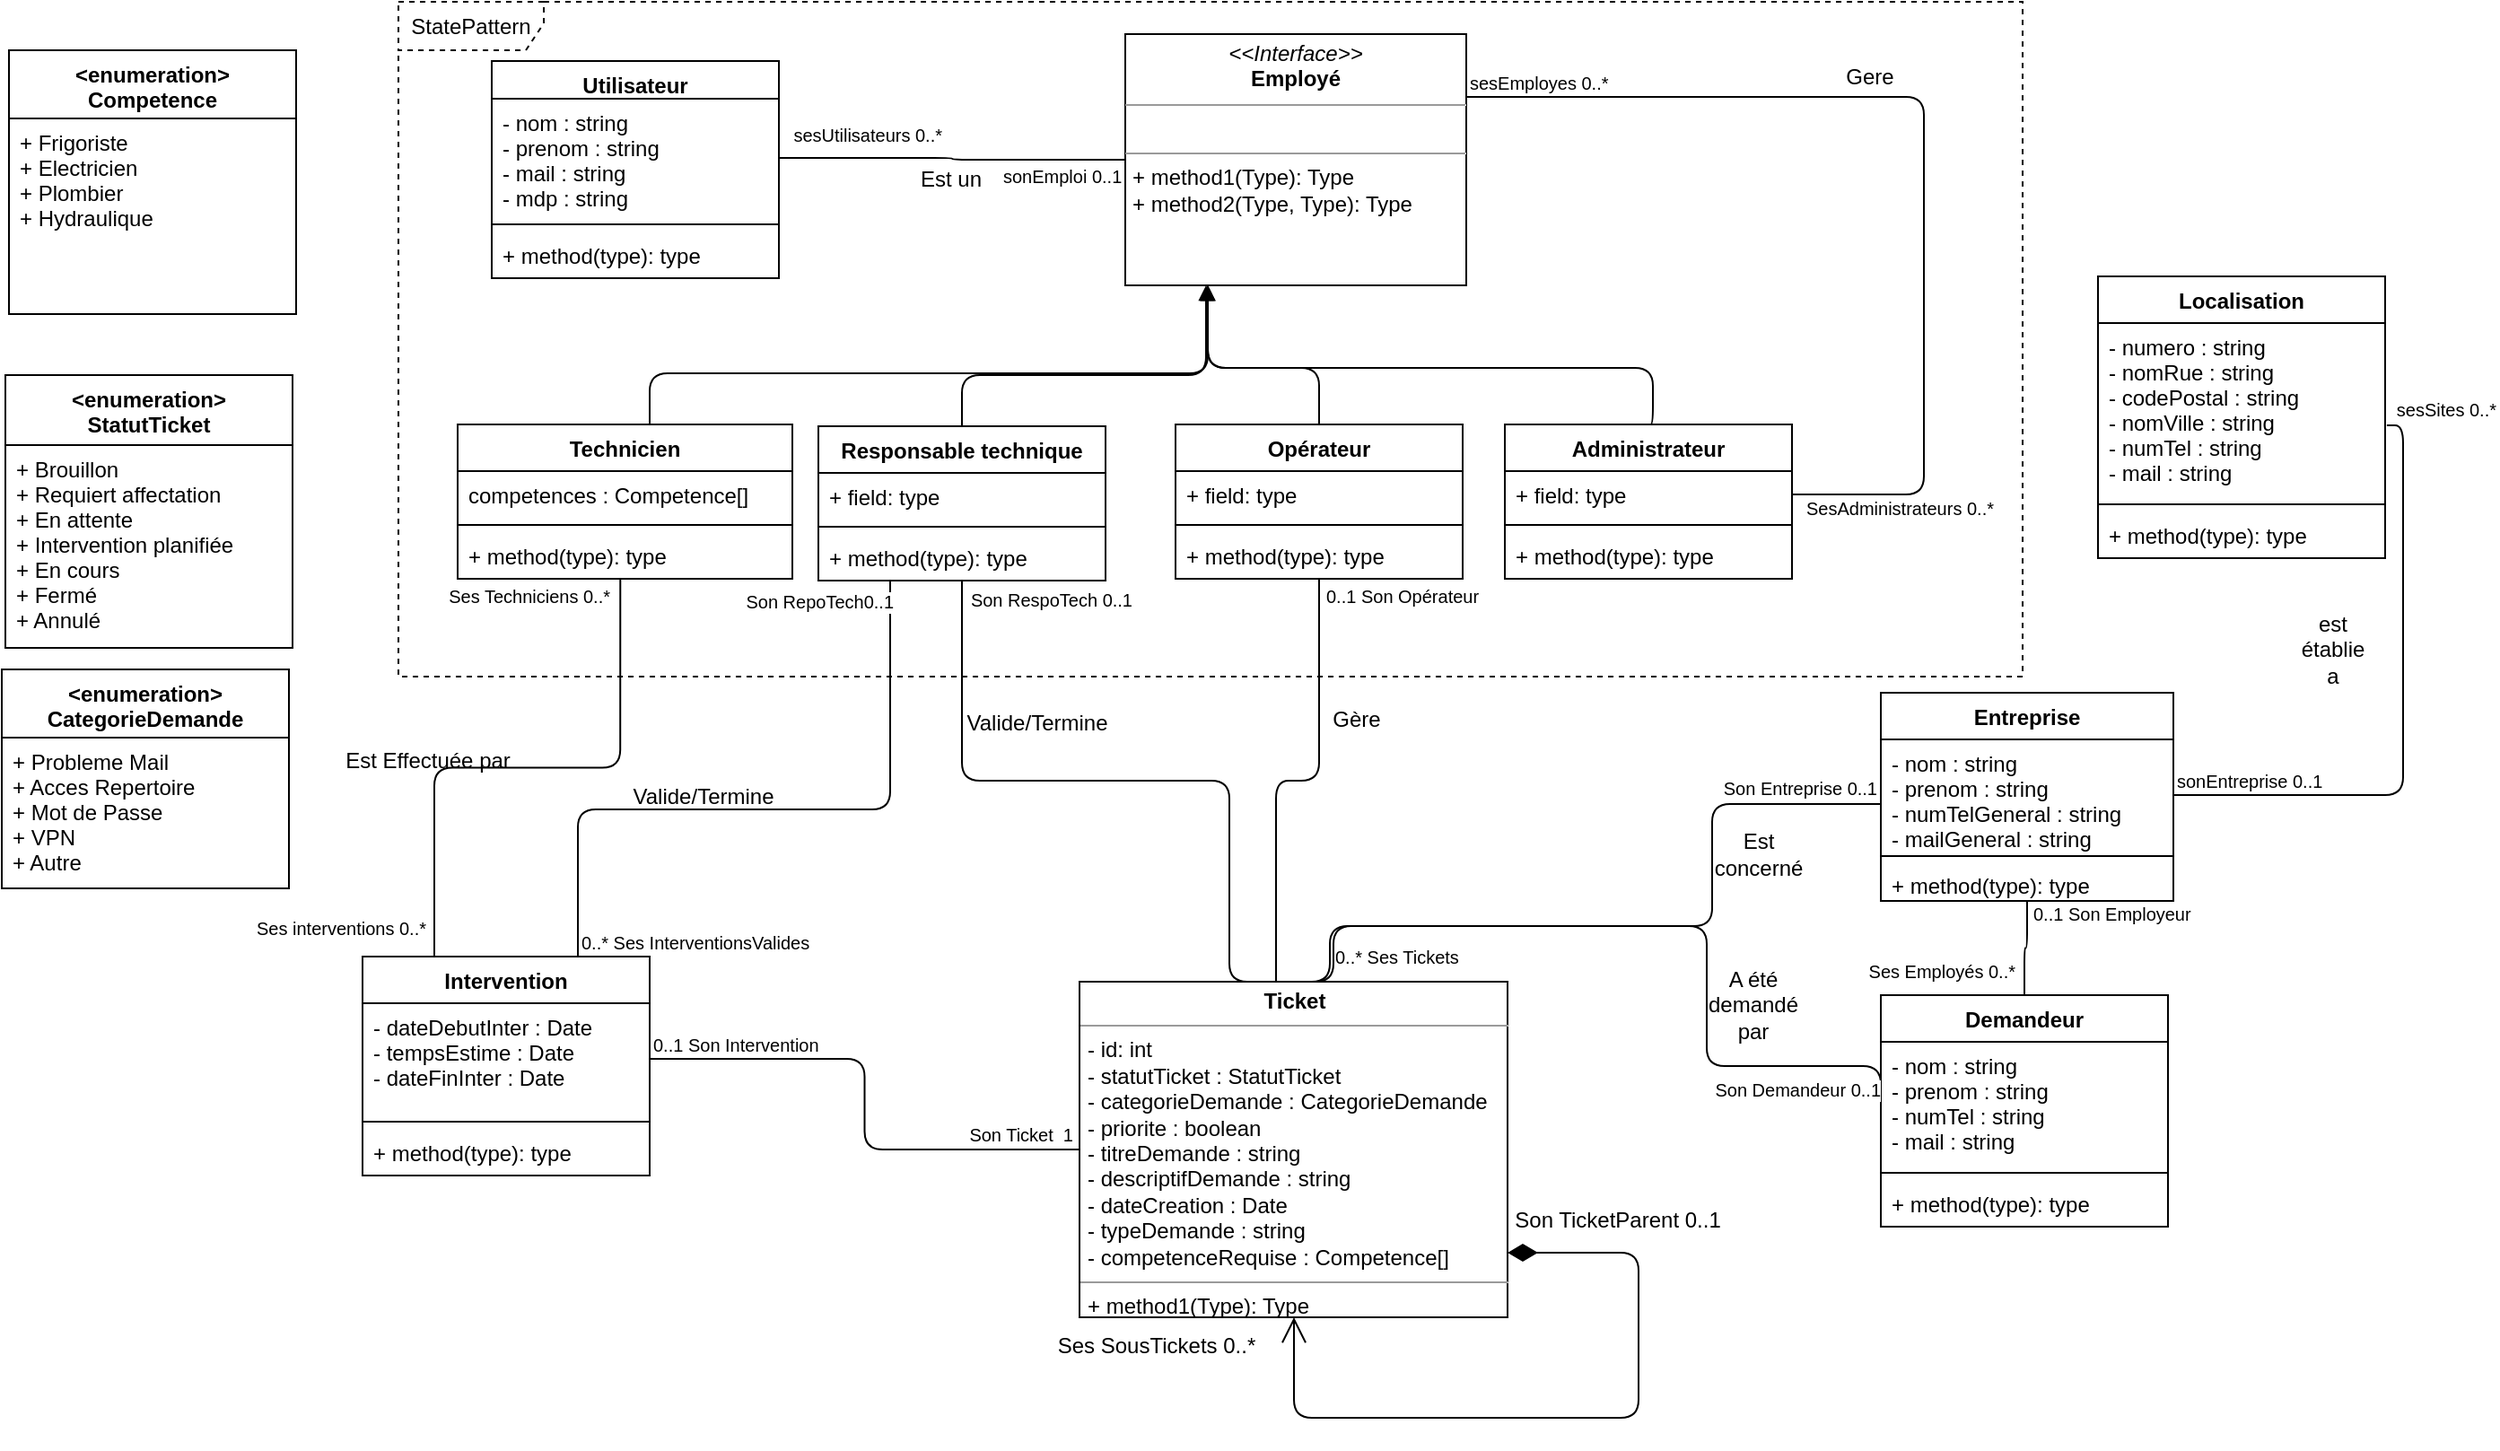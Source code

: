 <mxfile version="12.5.1" type="google"><diagram name="Page-1" id="7xnmkeBVkCm-LF5teHQH"><mxGraphModel dx="1178" dy="999" grid="0" gridSize="10" guides="0" tooltips="1" connect="1" arrows="1" fold="1" page="0" pageScale="1" pageWidth="827" pageHeight="1169" math="0" shadow="0"><root><mxCell id="0"/><mxCell id="1" parent="0"/><mxCell id="hCdrjYPzitYA9FzxlL6L-32" value="StatePattern" style="shape=umlFrame;whiteSpace=wrap;html=1;dashed=1;width=81;height=27;" parent="1" vertex="1"><mxGeometry x="-327" y="-155" width="905" height="376" as="geometry"/></mxCell><mxCell id="pDkbr83vzGslFzirBiU6-9" value="Demandeur" style="swimlane;fontStyle=1;align=center;verticalAlign=top;childLayout=stackLayout;horizontal=1;startSize=26;horizontalStack=0;resizeParent=1;resizeParentMax=0;resizeLast=0;collapsible=1;marginBottom=0;" parent="1" vertex="1"><mxGeometry x="499" y="398.5" width="160" height="129" as="geometry"/></mxCell><mxCell id="pDkbr83vzGslFzirBiU6-10" value="- nom : string&#10;- prenom : string&#10;- numTel : string&#10;- mail : string" style="text;strokeColor=none;fillColor=none;align=left;verticalAlign=top;spacingLeft=4;spacingRight=4;overflow=hidden;rotatable=0;points=[[0,0.5],[1,0.5]];portConstraint=eastwest;" parent="pDkbr83vzGslFzirBiU6-9" vertex="1"><mxGeometry y="26" width="160" height="69" as="geometry"/></mxCell><mxCell id="pDkbr83vzGslFzirBiU6-11" value="" style="line;strokeWidth=1;fillColor=none;align=left;verticalAlign=middle;spacingTop=-1;spacingLeft=3;spacingRight=3;rotatable=0;labelPosition=right;points=[];portConstraint=eastwest;" parent="pDkbr83vzGslFzirBiU6-9" vertex="1"><mxGeometry y="95" width="160" height="8" as="geometry"/></mxCell><mxCell id="pDkbr83vzGslFzirBiU6-12" value="+ method(type): type" style="text;strokeColor=none;fillColor=none;align=left;verticalAlign=top;spacingLeft=4;spacingRight=4;overflow=hidden;rotatable=0;points=[[0,0.5],[1,0.5]];portConstraint=eastwest;" parent="pDkbr83vzGslFzirBiU6-9" vertex="1"><mxGeometry y="103" width="160" height="26" as="geometry"/></mxCell><mxCell id="pDkbr83vzGslFzirBiU6-13" value="Administrateur" style="swimlane;fontStyle=1;align=center;verticalAlign=top;childLayout=stackLayout;horizontal=1;startSize=26;horizontalStack=0;resizeParent=1;resizeParentMax=0;resizeLast=0;collapsible=1;marginBottom=0;" parent="1" vertex="1"><mxGeometry x="289.5" y="80.5" width="160" height="86" as="geometry"/></mxCell><mxCell id="pDkbr83vzGslFzirBiU6-14" value="+ field: type" style="text;strokeColor=none;fillColor=none;align=left;verticalAlign=top;spacingLeft=4;spacingRight=4;overflow=hidden;rotatable=0;points=[[0,0.5],[1,0.5]];portConstraint=eastwest;" parent="pDkbr83vzGslFzirBiU6-13" vertex="1"><mxGeometry y="26" width="160" height="26" as="geometry"/></mxCell><mxCell id="pDkbr83vzGslFzirBiU6-15" value="" style="line;strokeWidth=1;fillColor=none;align=left;verticalAlign=middle;spacingTop=-1;spacingLeft=3;spacingRight=3;rotatable=0;labelPosition=right;points=[];portConstraint=eastwest;" parent="pDkbr83vzGslFzirBiU6-13" vertex="1"><mxGeometry y="52" width="160" height="8" as="geometry"/></mxCell><mxCell id="pDkbr83vzGslFzirBiU6-16" value="+ method(type): type" style="text;strokeColor=none;fillColor=none;align=left;verticalAlign=top;spacingLeft=4;spacingRight=4;overflow=hidden;rotatable=0;points=[[0,0.5],[1,0.5]];portConstraint=eastwest;" parent="pDkbr83vzGslFzirBiU6-13" vertex="1"><mxGeometry y="60" width="160" height="26" as="geometry"/></mxCell><mxCell id="pDkbr83vzGslFzirBiU6-17" value="Responsable technique" style="swimlane;fontStyle=1;align=center;verticalAlign=top;childLayout=stackLayout;horizontal=1;startSize=26;horizontalStack=0;resizeParent=1;resizeParentMax=0;resizeLast=0;collapsible=1;marginBottom=0;" parent="1" vertex="1"><mxGeometry x="-93" y="81.5" width="160" height="86" as="geometry"/></mxCell><mxCell id="pDkbr83vzGslFzirBiU6-18" value="+ field: type" style="text;strokeColor=none;fillColor=none;align=left;verticalAlign=top;spacingLeft=4;spacingRight=4;overflow=hidden;rotatable=0;points=[[0,0.5],[1,0.5]];portConstraint=eastwest;" parent="pDkbr83vzGslFzirBiU6-17" vertex="1"><mxGeometry y="26" width="160" height="26" as="geometry"/></mxCell><mxCell id="pDkbr83vzGslFzirBiU6-19" value="" style="line;strokeWidth=1;fillColor=none;align=left;verticalAlign=middle;spacingTop=-1;spacingLeft=3;spacingRight=3;rotatable=0;labelPosition=right;points=[];portConstraint=eastwest;" parent="pDkbr83vzGslFzirBiU6-17" vertex="1"><mxGeometry y="52" width="160" height="8" as="geometry"/></mxCell><mxCell id="pDkbr83vzGslFzirBiU6-20" value="+ method(type): type" style="text;strokeColor=none;fillColor=none;align=left;verticalAlign=top;spacingLeft=4;spacingRight=4;overflow=hidden;rotatable=0;points=[[0,0.5],[1,0.5]];portConstraint=eastwest;" parent="pDkbr83vzGslFzirBiU6-17" vertex="1"><mxGeometry y="60" width="160" height="26" as="geometry"/></mxCell><mxCell id="pDkbr83vzGslFzirBiU6-21" value="Technicien" style="swimlane;fontStyle=1;align=center;verticalAlign=top;childLayout=stackLayout;horizontal=1;startSize=26;horizontalStack=0;resizeParent=1;resizeParentMax=0;resizeLast=0;collapsible=1;marginBottom=0;" parent="1" vertex="1"><mxGeometry x="-294" y="80.5" width="186.5" height="86" as="geometry"><mxRectangle x="-55" y="88" width="89" height="26" as="alternateBounds"/></mxGeometry></mxCell><mxCell id="pDkbr83vzGslFzirBiU6-22" value="competences : Competence[]" style="text;strokeColor=none;fillColor=none;align=left;verticalAlign=top;spacingLeft=4;spacingRight=4;overflow=hidden;rotatable=0;points=[[0,0.5],[1,0.5]];portConstraint=eastwest;" parent="pDkbr83vzGslFzirBiU6-21" vertex="1"><mxGeometry y="26" width="186.5" height="26" as="geometry"/></mxCell><mxCell id="pDkbr83vzGslFzirBiU6-23" value="" style="line;strokeWidth=1;fillColor=none;align=left;verticalAlign=middle;spacingTop=-1;spacingLeft=3;spacingRight=3;rotatable=0;labelPosition=right;points=[];portConstraint=eastwest;" parent="pDkbr83vzGslFzirBiU6-21" vertex="1"><mxGeometry y="52" width="186.5" height="8" as="geometry"/></mxCell><mxCell id="pDkbr83vzGslFzirBiU6-24" value="+ method(type): type" style="text;strokeColor=none;fillColor=none;align=left;verticalAlign=top;spacingLeft=4;spacingRight=4;overflow=hidden;rotatable=0;points=[[0,0.5],[1,0.5]];portConstraint=eastwest;" parent="pDkbr83vzGslFzirBiU6-21" vertex="1"><mxGeometry y="60" width="186.5" height="26" as="geometry"/></mxCell><mxCell id="pDkbr83vzGslFzirBiU6-25" value="Opérateur" style="swimlane;fontStyle=1;align=center;verticalAlign=top;childLayout=stackLayout;horizontal=1;startSize=26;horizontalStack=0;resizeParent=1;resizeParentMax=0;resizeLast=0;collapsible=1;marginBottom=0;" parent="1" vertex="1"><mxGeometry x="106" y="80.5" width="160" height="86" as="geometry"/></mxCell><mxCell id="pDkbr83vzGslFzirBiU6-26" value="+ field: type" style="text;strokeColor=none;fillColor=none;align=left;verticalAlign=top;spacingLeft=4;spacingRight=4;overflow=hidden;rotatable=0;points=[[0,0.5],[1,0.5]];portConstraint=eastwest;" parent="pDkbr83vzGslFzirBiU6-25" vertex="1"><mxGeometry y="26" width="160" height="26" as="geometry"/></mxCell><mxCell id="pDkbr83vzGslFzirBiU6-27" value="" style="line;strokeWidth=1;fillColor=none;align=left;verticalAlign=middle;spacingTop=-1;spacingLeft=3;spacingRight=3;rotatable=0;labelPosition=right;points=[];portConstraint=eastwest;" parent="pDkbr83vzGslFzirBiU6-25" vertex="1"><mxGeometry y="52" width="160" height="8" as="geometry"/></mxCell><mxCell id="pDkbr83vzGslFzirBiU6-28" value="+ method(type): type" style="text;strokeColor=none;fillColor=none;align=left;verticalAlign=top;spacingLeft=4;spacingRight=4;overflow=hidden;rotatable=0;points=[[0,0.5],[1,0.5]];portConstraint=eastwest;" parent="pDkbr83vzGslFzirBiU6-25" vertex="1"><mxGeometry y="60" width="160" height="26" as="geometry"/></mxCell><mxCell id="pDkbr83vzGslFzirBiU6-29" value="Entreprise" style="swimlane;fontStyle=1;align=center;verticalAlign=top;childLayout=stackLayout;horizontal=1;startSize=26;horizontalStack=0;resizeParent=1;resizeParentMax=0;resizeLast=0;collapsible=1;marginBottom=0;" parent="1" vertex="1"><mxGeometry x="499" y="230" width="163" height="116" as="geometry"/></mxCell><mxCell id="pDkbr83vzGslFzirBiU6-30" value="- nom : string&#10;- prenom : string&#10;- numTelGeneral : string&#10;- mailGeneral : string" style="text;strokeColor=none;fillColor=none;align=left;verticalAlign=top;spacingLeft=4;spacingRight=4;overflow=hidden;rotatable=0;points=[[0,0.5],[1,0.5]];portConstraint=eastwest;" parent="pDkbr83vzGslFzirBiU6-29" vertex="1"><mxGeometry y="26" width="163" height="62" as="geometry"/></mxCell><mxCell id="pDkbr83vzGslFzirBiU6-31" value="" style="line;strokeWidth=1;fillColor=none;align=left;verticalAlign=middle;spacingTop=-1;spacingLeft=3;spacingRight=3;rotatable=0;labelPosition=right;points=[];portConstraint=eastwest;" parent="pDkbr83vzGslFzirBiU6-29" vertex="1"><mxGeometry y="88" width="163" height="6" as="geometry"/></mxCell><mxCell id="pDkbr83vzGslFzirBiU6-32" value="+ method(type): type" style="text;strokeColor=none;fillColor=none;align=left;verticalAlign=top;spacingLeft=4;spacingRight=4;overflow=hidden;rotatable=0;points=[[0,0.5],[1,0.5]];portConstraint=eastwest;" parent="pDkbr83vzGslFzirBiU6-29" vertex="1"><mxGeometry y="94" width="163" height="22" as="geometry"/></mxCell><mxCell id="pDkbr83vzGslFzirBiU6-33" value="&lt;p style=&quot;margin: 0px ; margin-top: 4px ; text-align: center&quot;&gt;&lt;i&gt;&amp;lt;&amp;lt;Interface&amp;gt;&amp;gt;&lt;/i&gt;&lt;br&gt;&lt;b&gt;Employé&lt;/b&gt;&lt;/p&gt;&lt;hr size=&quot;1&quot;&gt;&lt;p style=&quot;margin: 0px ; margin-left: 4px&quot;&gt;&lt;br&gt;&lt;/p&gt;&lt;hr size=&quot;1&quot;&gt;&lt;p style=&quot;margin: 0px ; margin-left: 4px&quot;&gt;+ method1(Type): Type&lt;br&gt;+ method2(Type, Type): Type&lt;/p&gt;" style="verticalAlign=top;align=left;overflow=fill;fontSize=12;fontFamily=Helvetica;html=1;" parent="1" vertex="1"><mxGeometry x="78" y="-137" width="190" height="140" as="geometry"/></mxCell><mxCell id="pDkbr83vzGslFzirBiU6-34" value="Utilisateur" style="swimlane;fontStyle=1;align=center;verticalAlign=top;childLayout=stackLayout;horizontal=1;startSize=21;horizontalStack=0;resizeParent=1;resizeParentMax=0;resizeLast=0;collapsible=1;marginBottom=0;" parent="1" vertex="1"><mxGeometry x="-275" y="-122" width="160" height="121" as="geometry"/></mxCell><mxCell id="pDkbr83vzGslFzirBiU6-35" value="- nom : string&#10;- prenom : string&#10;- mail : string&#10;- mdp : string" style="text;strokeColor=none;fillColor=none;align=left;verticalAlign=top;spacingLeft=4;spacingRight=4;overflow=hidden;rotatable=0;points=[[0,0.5],[1,0.5]];portConstraint=eastwest;" parent="pDkbr83vzGslFzirBiU6-34" vertex="1"><mxGeometry y="21" width="160" height="66" as="geometry"/></mxCell><mxCell id="pDkbr83vzGslFzirBiU6-36" value="" style="line;strokeWidth=1;fillColor=none;align=left;verticalAlign=middle;spacingTop=-1;spacingLeft=3;spacingRight=3;rotatable=0;labelPosition=right;points=[];portConstraint=eastwest;" parent="pDkbr83vzGslFzirBiU6-34" vertex="1"><mxGeometry y="87" width="160" height="8" as="geometry"/></mxCell><mxCell id="pDkbr83vzGslFzirBiU6-37" value="+ method(type): type" style="text;strokeColor=none;fillColor=none;align=left;verticalAlign=top;spacingLeft=4;spacingRight=4;overflow=hidden;rotatable=0;points=[[0,0.5],[1,0.5]];portConstraint=eastwest;" parent="pDkbr83vzGslFzirBiU6-34" vertex="1"><mxGeometry y="95" width="160" height="26" as="geometry"/></mxCell><mxCell id="pDkbr83vzGslFzirBiU6-41" value="" style="endArrow=block;endFill=1;html=1;edgeStyle=orthogonalEdgeStyle;align=left;verticalAlign=top;" parent="1" source="pDkbr83vzGslFzirBiU6-17" target="pDkbr83vzGslFzirBiU6-33" edge="1"><mxGeometry x="0.333" y="-11" relative="1" as="geometry"><mxPoint x="55" y="60" as="sourcePoint"/><mxPoint x="215" y="60" as="targetPoint"/><mxPoint x="-1" as="offset"/><Array as="points"><mxPoint x="-13" y="53"/><mxPoint x="123" y="53"/></Array></mxGeometry></mxCell><mxCell id="pDkbr83vzGslFzirBiU6-43" value="" style="endArrow=block;endFill=1;html=1;edgeStyle=orthogonalEdgeStyle;align=left;verticalAlign=top;" parent="1" source="pDkbr83vzGslFzirBiU6-21" target="pDkbr83vzGslFzirBiU6-33" edge="1"><mxGeometry x="-0.594" y="-21" relative="1" as="geometry"><mxPoint x="-70" y="51" as="sourcePoint"/><mxPoint x="90" y="51" as="targetPoint"/><mxPoint x="21" y="-21" as="offset"/><Array as="points"><mxPoint x="-187" y="52"/><mxPoint x="124" y="52"/></Array></mxGeometry></mxCell><mxCell id="pDkbr83vzGslFzirBiU6-45" value="" style="endArrow=block;endFill=1;html=1;edgeStyle=orthogonalEdgeStyle;align=left;verticalAlign=top;exitX=0.5;exitY=0;exitDx=0;exitDy=0;" parent="1" source="pDkbr83vzGslFzirBiU6-13" target="pDkbr83vzGslFzirBiU6-33" edge="1"><mxGeometry x="-0.543" relative="1" as="geometry"><mxPoint x="-65" y="33" as="sourcePoint"/><mxPoint x="95" y="33" as="targetPoint"/><mxPoint as="offset"/><Array as="points"><mxPoint x="372" y="49"/><mxPoint x="124" y="49"/></Array></mxGeometry></mxCell><mxCell id="pDkbr83vzGslFzirBiU6-47" value="" style="endArrow=block;endFill=1;html=1;edgeStyle=orthogonalEdgeStyle;align=left;verticalAlign=top;exitX=0.5;exitY=0;exitDx=0;exitDy=0;" parent="1" source="pDkbr83vzGslFzirBiU6-25" target="pDkbr83vzGslFzirBiU6-33" edge="1"><mxGeometry x="-0.621" relative="1" as="geometry"><mxPoint x="-72" y="33" as="sourcePoint"/><mxPoint x="88" y="33" as="targetPoint"/><Array as="points"><mxPoint x="186" y="49"/><mxPoint x="124" y="49"/></Array><mxPoint as="offset"/></mxGeometry></mxCell><mxCell id="pDkbr83vzGslFzirBiU6-57" value="&lt;p style=&quot;margin: 4px 0px 0px ; text-align: center&quot;&gt;&lt;b&gt;Ticket&lt;/b&gt;&lt;/p&gt;&lt;hr size=&quot;1&quot;&gt;&lt;p style=&quot;margin: 0px 0px 0px 4px&quot;&gt;- id: int&lt;br&gt;&lt;/p&gt;&lt;p style=&quot;margin: 0px 0px 0px 4px&quot;&gt;- statutTicket : StatutTicket&lt;/p&gt;&lt;p style=&quot;margin: 0px 0px 0px 4px&quot;&gt;- categorieDemande : CategorieDemande&lt;/p&gt;&lt;p style=&quot;margin: 0px 0px 0px 4px&quot;&gt;- priorite : boolean&lt;/p&gt;&lt;p style=&quot;margin: 0px 0px 0px 4px&quot;&gt;- titreDemande : string&lt;/p&gt;&lt;p style=&quot;margin: 0px 0px 0px 4px&quot;&gt;- descriptifDemande : string&lt;/p&gt;&lt;p style=&quot;margin: 0px 0px 0px 4px&quot;&gt;- dateCreation : Date&lt;/p&gt;&lt;p style=&quot;margin: 0px 0px 0px 4px&quot;&gt;- typeDemande : string&lt;/p&gt;&lt;p style=&quot;margin: 0px 0px 0px 4px&quot;&gt;- competenceRequise : Competence[]&lt;/p&gt;&lt;hr size=&quot;1&quot;&gt;&lt;p style=&quot;margin: 0px 0px 0px 4px&quot;&gt;+ method1(Type): Type&lt;br&gt;&lt;/p&gt;" style="verticalAlign=top;align=left;overflow=fill;fontSize=12;fontFamily=Helvetica;html=1;" parent="1" vertex="1"><mxGeometry x="52.5" y="391" width="238.5" height="187" as="geometry"/></mxCell><mxCell id="hCdrjYPzitYA9FzxlL6L-4" value="" style="endArrow=none;html=1;edgeStyle=orthogonalEdgeStyle;entryX=0.5;entryY=0;entryDx=0;entryDy=0;" parent="1" source="pDkbr83vzGslFzirBiU6-29" target="pDkbr83vzGslFzirBiU6-9" edge="1"><mxGeometry relative="1" as="geometry"><mxPoint x="474" y="373.5" as="sourcePoint"/><mxPoint x="634" y="373.5" as="targetPoint"/></mxGeometry></mxCell><mxCell id="hCdrjYPzitYA9FzxlL6L-5" value="0..1 Son Employeur" style="resizable=0;html=1;align=left;verticalAlign=bottom;labelBackgroundColor=#ffffff;fontSize=10;" parent="hCdrjYPzitYA9FzxlL6L-4" vertex="1" connectable="0"><mxGeometry x="-1" relative="1" as="geometry"><mxPoint x="1" y="15.5" as="offset"/></mxGeometry></mxCell><mxCell id="hCdrjYPzitYA9FzxlL6L-6" value="Ses Employés 0..*" style="resizable=0;html=1;align=right;verticalAlign=bottom;labelBackgroundColor=#ffffff;fontSize=10;" parent="hCdrjYPzitYA9FzxlL6L-4" vertex="1" connectable="0"><mxGeometry x="1" relative="1" as="geometry"><mxPoint x="-5" y="-5" as="offset"/></mxGeometry></mxCell><mxCell id="hCdrjYPzitYA9FzxlL6L-7" value="Intervention" style="swimlane;fontStyle=1;align=center;verticalAlign=top;childLayout=stackLayout;horizontal=1;startSize=26;horizontalStack=0;resizeParent=1;resizeParentMax=0;resizeLast=0;collapsible=1;marginBottom=0;" parent="1" vertex="1"><mxGeometry x="-347" y="377" width="160" height="122" as="geometry"/></mxCell><mxCell id="hCdrjYPzitYA9FzxlL6L-8" value="- dateDebutInter : Date&#10;- tempsEstime : Date&#10;- dateFinInter : Date" style="text;strokeColor=none;fillColor=none;align=left;verticalAlign=top;spacingLeft=4;spacingRight=4;overflow=hidden;rotatable=0;points=[[0,0.5],[1,0.5]];portConstraint=eastwest;" parent="hCdrjYPzitYA9FzxlL6L-7" vertex="1"><mxGeometry y="26" width="160" height="62" as="geometry"/></mxCell><mxCell id="hCdrjYPzitYA9FzxlL6L-9" value="" style="line;strokeWidth=1;fillColor=none;align=left;verticalAlign=middle;spacingTop=-1;spacingLeft=3;spacingRight=3;rotatable=0;labelPosition=right;points=[];portConstraint=eastwest;" parent="hCdrjYPzitYA9FzxlL6L-7" vertex="1"><mxGeometry y="88" width="160" height="8" as="geometry"/></mxCell><mxCell id="hCdrjYPzitYA9FzxlL6L-10" value="+ method(type): type" style="text;strokeColor=none;fillColor=none;align=left;verticalAlign=top;spacingLeft=4;spacingRight=4;overflow=hidden;rotatable=0;points=[[0,0.5],[1,0.5]];portConstraint=eastwest;" parent="hCdrjYPzitYA9FzxlL6L-7" vertex="1"><mxGeometry y="96" width="160" height="26" as="geometry"/></mxCell><mxCell id="hCdrjYPzitYA9FzxlL6L-11" value="" style="endArrow=none;html=1;edgeStyle=orthogonalEdgeStyle;entryX=0.486;entryY=0.994;entryDx=0;entryDy=0;entryPerimeter=0;exitX=0.25;exitY=0;exitDx=0;exitDy=0;" parent="1" source="hCdrjYPzitYA9FzxlL6L-7" target="pDkbr83vzGslFzirBiU6-24" edge="1"><mxGeometry relative="1" as="geometry"><mxPoint x="-414" y="249" as="sourcePoint"/><mxPoint x="-254" y="249" as="targetPoint"/></mxGeometry></mxCell><mxCell id="hCdrjYPzitYA9FzxlL6L-12" value="Ses interventions 0..*&amp;nbsp;" style="resizable=0;html=1;align=left;verticalAlign=bottom;labelBackgroundColor=#ffffff;fontSize=10;" parent="hCdrjYPzitYA9FzxlL6L-11" vertex="1" connectable="0"><mxGeometry x="-1" relative="1" as="geometry"><mxPoint x="-101.5" y="-7.5" as="offset"/></mxGeometry></mxCell><mxCell id="hCdrjYPzitYA9FzxlL6L-13" value="Ses Techniciens 0..*" style="resizable=0;html=1;align=right;verticalAlign=bottom;labelBackgroundColor=#ffffff;fontSize=10;" parent="hCdrjYPzitYA9FzxlL6L-11" vertex="1" connectable="0"><mxGeometry x="1" relative="1" as="geometry"><mxPoint x="-5" y="18.5" as="offset"/></mxGeometry></mxCell><mxCell id="hCdrjYPzitYA9FzxlL6L-14" value="" style="endArrow=none;html=1;edgeStyle=orthogonalEdgeStyle;exitX=0.5;exitY=0;exitDx=0;exitDy=0;" parent="1" source="pDkbr83vzGslFzirBiU6-57" target="pDkbr83vzGslFzirBiU6-17" edge="1"><mxGeometry relative="1" as="geometry"><mxPoint x="-139" y="342" as="sourcePoint"/><mxPoint x="21" y="342" as="targetPoint"/><Array as="points"><mxPoint x="136" y="391"/><mxPoint x="136" y="279"/><mxPoint x="-13" y="279"/></Array></mxGeometry></mxCell><mxCell id="hCdrjYPzitYA9FzxlL6L-15" value="0..* Ses Tickets" style="resizable=0;html=1;align=left;verticalAlign=bottom;labelBackgroundColor=#ffffff;fontSize=10;" parent="hCdrjYPzitYA9FzxlL6L-14" vertex="1" connectable="0"><mxGeometry x="-1" relative="1" as="geometry"><mxPoint x="21.5" y="-5.5" as="offset"/></mxGeometry></mxCell><mxCell id="hCdrjYPzitYA9FzxlL6L-16" value="Son RespoTech 0..1" style="resizable=0;html=1;align=right;verticalAlign=bottom;labelBackgroundColor=#ffffff;fontSize=10;" parent="hCdrjYPzitYA9FzxlL6L-14" vertex="1" connectable="0"><mxGeometry x="1" relative="1" as="geometry"><mxPoint x="95.5" y="19.5" as="offset"/></mxGeometry></mxCell><mxCell id="hCdrjYPzitYA9FzxlL6L-17" value="" style="endArrow=none;html=1;edgeStyle=orthogonalEdgeStyle;exitX=1;exitY=0.5;exitDx=0;exitDy=0;" parent="1" source="hCdrjYPzitYA9FzxlL6L-8" target="pDkbr83vzGslFzirBiU6-57" edge="1"><mxGeometry relative="1" as="geometry"><mxPoint x="-242" y="415" as="sourcePoint"/><mxPoint x="-82" y="415" as="targetPoint"/></mxGeometry></mxCell><mxCell id="hCdrjYPzitYA9FzxlL6L-18" value="0..1 Son Intervention" style="resizable=0;html=1;align=left;verticalAlign=bottom;labelBackgroundColor=#ffffff;fontSize=10;" parent="hCdrjYPzitYA9FzxlL6L-17" vertex="1" connectable="0"><mxGeometry x="-1" relative="1" as="geometry"/></mxCell><mxCell id="hCdrjYPzitYA9FzxlL6L-19" value="Son Ticket&amp;nbsp; 1" style="resizable=0;html=1;align=right;verticalAlign=bottom;labelBackgroundColor=#ffffff;fontSize=10;" parent="hCdrjYPzitYA9FzxlL6L-17" vertex="1" connectable="0"><mxGeometry x="1" relative="1" as="geometry"><mxPoint x="-3" as="offset"/></mxGeometry></mxCell><mxCell id="hCdrjYPzitYA9FzxlL6L-20" value="" style="endArrow=none;html=1;edgeStyle=orthogonalEdgeStyle;" parent="1" source="pDkbr83vzGslFzirBiU6-25" target="pDkbr83vzGslFzirBiU6-57" edge="1"><mxGeometry relative="1" as="geometry"><mxPoint x="181" y="222" as="sourcePoint"/><mxPoint x="466" y="287" as="targetPoint"/><Array as="points"><mxPoint x="186" y="279"/><mxPoint x="162" y="279"/></Array></mxGeometry></mxCell><mxCell id="hCdrjYPzitYA9FzxlL6L-21" value="0..1 Son Opérateur" style="resizable=0;html=1;align=left;verticalAlign=bottom;labelBackgroundColor=#ffffff;fontSize=10;" parent="hCdrjYPzitYA9FzxlL6L-20" vertex="1" connectable="0"><mxGeometry x="-1" relative="1" as="geometry"><mxPoint x="1.5" y="17.5" as="offset"/></mxGeometry></mxCell><mxCell id="hCdrjYPzitYA9FzxlL6L-23" value="" style="endArrow=none;html=1;edgeStyle=orthogonalEdgeStyle;exitX=0.5;exitY=0;exitDx=0;exitDy=0;" parent="1" source="pDkbr83vzGslFzirBiU6-57" target="pDkbr83vzGslFzirBiU6-29" edge="1"><mxGeometry relative="1" as="geometry"><mxPoint x="315" y="294" as="sourcePoint"/><mxPoint x="475" y="294" as="targetPoint"/><Array as="points"><mxPoint x="194" y="391"/><mxPoint x="194" y="360"/><mxPoint x="405" y="360"/><mxPoint x="405" y="292"/></Array></mxGeometry></mxCell><mxCell id="hCdrjYPzitYA9FzxlL6L-25" value="Son Entreprise 0..1" style="resizable=0;html=1;align=right;verticalAlign=bottom;labelBackgroundColor=#ffffff;fontSize=10;" parent="hCdrjYPzitYA9FzxlL6L-23" vertex="1" connectable="0"><mxGeometry x="1" relative="1" as="geometry"><mxPoint x="-2" y="-1" as="offset"/></mxGeometry></mxCell><mxCell id="hCdrjYPzitYA9FzxlL6L-26" value="" style="endArrow=none;html=1;edgeStyle=orthogonalEdgeStyle;entryX=0;entryY=0.5;entryDx=0;entryDy=0;exitX=0.5;exitY=0;exitDx=0;exitDy=0;" parent="1" source="pDkbr83vzGslFzirBiU6-57" target="pDkbr83vzGslFzirBiU6-10" edge="1"><mxGeometry relative="1" as="geometry"><mxPoint x="300" y="417" as="sourcePoint"/><mxPoint x="460" y="417" as="targetPoint"/><Array as="points"><mxPoint x="192" y="391"/><mxPoint x="192" y="360"/><mxPoint x="402" y="360"/><mxPoint x="402" y="438"/></Array></mxGeometry></mxCell><mxCell id="hCdrjYPzitYA9FzxlL6L-28" value="Son Demandeur 0..1" style="resizable=0;html=1;align=right;verticalAlign=bottom;labelBackgroundColor=#ffffff;fontSize=10;" parent="hCdrjYPzitYA9FzxlL6L-26" vertex="1" connectable="0"><mxGeometry x="1" relative="1" as="geometry"/></mxCell><mxCell id="hCdrjYPzitYA9FzxlL6L-39" value="Est Effectuée par" style="text;html=1;strokeColor=none;fillColor=none;align=center;verticalAlign=middle;whiteSpace=wrap;rounded=0;" parent="1" vertex="1"><mxGeometry x="-359" y="250" width="97" height="36" as="geometry"/></mxCell><mxCell id="hCdrjYPzitYA9FzxlL6L-40" value="Valide/Termine" style="text;html=1;strokeColor=none;fillColor=none;align=center;verticalAlign=middle;whiteSpace=wrap;rounded=0;" parent="1" vertex="1"><mxGeometry x="9" y="237" width="40" height="20" as="geometry"/></mxCell><mxCell id="hCdrjYPzitYA9FzxlL6L-41" value="Gère" style="text;html=1;strokeColor=none;fillColor=none;align=center;verticalAlign=middle;whiteSpace=wrap;rounded=0;" parent="1" vertex="1"><mxGeometry x="187" y="235" width="40" height="20" as="geometry"/></mxCell><mxCell id="hCdrjYPzitYA9FzxlL6L-42" value="Est concerné" style="text;html=1;strokeColor=none;fillColor=none;align=center;verticalAlign=middle;whiteSpace=wrap;rounded=0;" parent="1" vertex="1"><mxGeometry x="411" y="309.5" width="40" height="20" as="geometry"/></mxCell><mxCell id="hCdrjYPzitYA9FzxlL6L-43" value="A été demandé par" style="text;html=1;strokeColor=none;fillColor=none;align=center;verticalAlign=middle;whiteSpace=wrap;rounded=0;" parent="1" vertex="1"><mxGeometry x="407.5" y="393.5" width="40" height="20" as="geometry"/></mxCell><mxCell id="hCdrjYPzitYA9FzxlL6L-45" value="" style="endArrow=none;html=1;edgeStyle=orthogonalEdgeStyle;entryX=0.25;entryY=1.019;entryDx=0;entryDy=0;entryPerimeter=0;exitX=0.75;exitY=0;exitDx=0;exitDy=0;" parent="1" source="hCdrjYPzitYA9FzxlL6L-7" target="pDkbr83vzGslFzirBiU6-20" edge="1"><mxGeometry relative="1" as="geometry"><mxPoint x="-248" y="292" as="sourcePoint"/><mxPoint x="-88" y="292" as="targetPoint"/><Array as="points"><mxPoint x="-227" y="295"/><mxPoint x="-53" y="295"/></Array></mxGeometry></mxCell><mxCell id="hCdrjYPzitYA9FzxlL6L-46" value="0..* Ses InterventionsValides" style="resizable=0;html=1;align=left;verticalAlign=bottom;labelBackgroundColor=#ffffff;fontSize=10;" parent="hCdrjYPzitYA9FzxlL6L-45" vertex="1" connectable="0"><mxGeometry x="-1" relative="1" as="geometry"/></mxCell><mxCell id="hCdrjYPzitYA9FzxlL6L-47" value="Son RepoTech0..1" style="resizable=0;html=1;align=right;verticalAlign=bottom;labelBackgroundColor=#ffffff;fontSize=10;" parent="hCdrjYPzitYA9FzxlL6L-45" vertex="1" connectable="0"><mxGeometry x="1" relative="1" as="geometry"><mxPoint x="2" y="19" as="offset"/></mxGeometry></mxCell><mxCell id="hCdrjYPzitYA9FzxlL6L-48" value="Valide/Termine" style="text;html=1;strokeColor=none;fillColor=none;align=center;verticalAlign=middle;whiteSpace=wrap;rounded=0;" parent="1" vertex="1"><mxGeometry x="-177" y="278" width="40" height="20" as="geometry"/></mxCell><mxCell id="NhBB6I-gmcYbZ6ZzcUCH-1" value="" style="endArrow=none;html=1;edgeStyle=orthogonalEdgeStyle;entryX=1;entryY=0.5;entryDx=0;entryDy=0;" parent="1" source="pDkbr83vzGslFzirBiU6-33" target="pDkbr83vzGslFzirBiU6-35" edge="1"><mxGeometry relative="1" as="geometry"><mxPoint x="206" y="-55" as="sourcePoint"/><mxPoint x="366" y="-55" as="targetPoint"/></mxGeometry></mxCell><mxCell id="NhBB6I-gmcYbZ6ZzcUCH-2" value="sonEmploi 0..1" style="resizable=0;html=1;align=left;verticalAlign=bottom;labelBackgroundColor=#ffffff;fontSize=10;" parent="NhBB6I-gmcYbZ6ZzcUCH-1" vertex="1" connectable="0"><mxGeometry x="-1" relative="1" as="geometry"><mxPoint x="-70" y="17" as="offset"/></mxGeometry></mxCell><mxCell id="NhBB6I-gmcYbZ6ZzcUCH-3" value="sesUtilisateurs 0..*" style="resizable=0;html=1;align=right;verticalAlign=bottom;labelBackgroundColor=#ffffff;fontSize=10;" parent="NhBB6I-gmcYbZ6ZzcUCH-1" vertex="1" connectable="0"><mxGeometry x="1" relative="1" as="geometry"><mxPoint x="91" y="-5" as="offset"/></mxGeometry></mxCell><mxCell id="NhBB6I-gmcYbZ6ZzcUCH-4" value="Est un" style="text;html=1;strokeColor=none;fillColor=none;align=center;verticalAlign=middle;whiteSpace=wrap;rounded=0;" parent="1" vertex="1"><mxGeometry x="-39" y="-66" width="40" height="20" as="geometry"/></mxCell><mxCell id="NhBB6I-gmcYbZ6ZzcUCH-8" value="" style="endArrow=none;html=1;edgeStyle=orthogonalEdgeStyle;exitX=1;exitY=0.25;exitDx=0;exitDy=0;entryX=1;entryY=0.5;entryDx=0;entryDy=0;" parent="1" source="pDkbr83vzGslFzirBiU6-33" target="pDkbr83vzGslFzirBiU6-14" edge="1"><mxGeometry relative="1" as="geometry"><mxPoint x="357" y="-72" as="sourcePoint"/><mxPoint x="517" y="-72" as="targetPoint"/><Array as="points"><mxPoint x="523" y="-102"/><mxPoint x="523" y="120"/></Array></mxGeometry></mxCell><mxCell id="NhBB6I-gmcYbZ6ZzcUCH-9" value="sesEmployes 0..*" style="resizable=0;html=1;align=left;verticalAlign=bottom;labelBackgroundColor=#ffffff;fontSize=10;" parent="NhBB6I-gmcYbZ6ZzcUCH-8" vertex="1" connectable="0"><mxGeometry x="-1" relative="1" as="geometry"/></mxCell><mxCell id="NhBB6I-gmcYbZ6ZzcUCH-10" value="SesAdministrateurs 0..*" style="resizable=0;html=1;align=right;verticalAlign=bottom;labelBackgroundColor=#ffffff;fontSize=10;" parent="NhBB6I-gmcYbZ6ZzcUCH-8" vertex="1" connectable="0"><mxGeometry x="1" relative="1" as="geometry"><mxPoint x="113" y="16" as="offset"/></mxGeometry></mxCell><mxCell id="NhBB6I-gmcYbZ6ZzcUCH-11" value="Gere" style="text;html=1;strokeColor=none;fillColor=none;align=center;verticalAlign=middle;whiteSpace=wrap;rounded=0;" parent="1" vertex="1"><mxGeometry x="473" y="-123" width="40" height="20" as="geometry"/></mxCell><mxCell id="NhBB6I-gmcYbZ6ZzcUCH-16" value="&lt;enumeration&gt;&#10;StatutTicket" style="swimlane;fontStyle=1;align=center;verticalAlign=top;childLayout=stackLayout;horizontal=1;startSize=39;horizontalStack=0;resizeParent=1;resizeParentMax=0;resizeLast=0;collapsible=1;marginBottom=0;" parent="1" vertex="1"><mxGeometry x="-546" y="53" width="160" height="152" as="geometry"/></mxCell><mxCell id="NhBB6I-gmcYbZ6ZzcUCH-17" value="+ Brouillon&#10;+ Requiert affectation&#10;+ En attente&#10;+ Intervention planifiée&#10;+ En cours&#10;+ Fermé&#10;+ Annulé" style="text;strokeColor=none;fillColor=none;align=left;verticalAlign=top;spacingLeft=4;spacingRight=4;overflow=hidden;rotatable=0;points=[[0,0.5],[1,0.5]];portConstraint=eastwest;" parent="NhBB6I-gmcYbZ6ZzcUCH-16" vertex="1"><mxGeometry y="39" width="160" height="113" as="geometry"/></mxCell><mxCell id="NhBB6I-gmcYbZ6ZzcUCH-20" value="&lt;enumeration&gt;&#10;CategorieDemande" style="swimlane;fontStyle=1;align=center;verticalAlign=top;childLayout=stackLayout;horizontal=1;startSize=38;horizontalStack=0;resizeParent=1;resizeParentMax=0;resizeLast=0;collapsible=1;marginBottom=0;" parent="1" vertex="1"><mxGeometry x="-548" y="217" width="160" height="122" as="geometry"/></mxCell><mxCell id="NhBB6I-gmcYbZ6ZzcUCH-21" value="+ Probleme Mail&#10;+ Acces Repertoire&#10;+ Mot de Passe&#10;+ VPN&#10;+ Autre" style="text;strokeColor=none;fillColor=none;align=left;verticalAlign=top;spacingLeft=4;spacingRight=4;overflow=hidden;rotatable=0;points=[[0,0.5],[1,0.5]];portConstraint=eastwest;" parent="NhBB6I-gmcYbZ6ZzcUCH-20" vertex="1"><mxGeometry y="38" width="160" height="84" as="geometry"/></mxCell><mxCell id="NhBB6I-gmcYbZ6ZzcUCH-24" value="&lt;enumeration&gt;&#10;Competence" style="swimlane;fontStyle=1;align=center;verticalAlign=top;childLayout=stackLayout;horizontal=1;startSize=38;horizontalStack=0;resizeParent=1;resizeParentMax=0;resizeLast=0;collapsible=1;marginBottom=0;" parent="1" vertex="1"><mxGeometry x="-544" y="-128" width="160" height="147" as="geometry"/></mxCell><mxCell id="NhBB6I-gmcYbZ6ZzcUCH-25" value="+ Frigoriste&#10;+ Electricien&#10;+ Plombier&#10;+ Hydraulique" style="text;strokeColor=none;fillColor=none;align=left;verticalAlign=top;spacingLeft=4;spacingRight=4;overflow=hidden;rotatable=0;points=[[0,0.5],[1,0.5]];portConstraint=eastwest;" parent="NhBB6I-gmcYbZ6ZzcUCH-24" vertex="1"><mxGeometry y="38" width="160" height="109" as="geometry"/></mxCell><mxCell id="NhBB6I-gmcYbZ6ZzcUCH-28" value="Localisation" style="swimlane;fontStyle=1;align=center;verticalAlign=top;childLayout=stackLayout;horizontal=1;startSize=26;horizontalStack=0;resizeParent=1;resizeParentMax=0;resizeLast=0;collapsible=1;marginBottom=0;" parent="1" vertex="1"><mxGeometry x="620" y="-2" width="160" height="157" as="geometry"/></mxCell><mxCell id="NhBB6I-gmcYbZ6ZzcUCH-29" value="- numero : string&#10;- nomRue : string&#10;- codePostal : string&#10;- nomVille : string&#10;- numTel : string&#10;- mail : string" style="text;strokeColor=none;fillColor=none;align=left;verticalAlign=top;spacingLeft=4;spacingRight=4;overflow=hidden;rotatable=0;points=[[0,0.5],[1,0.5]];portConstraint=eastwest;" parent="NhBB6I-gmcYbZ6ZzcUCH-28" vertex="1"><mxGeometry y="26" width="160" height="97" as="geometry"/></mxCell><mxCell id="NhBB6I-gmcYbZ6ZzcUCH-30" value="" style="line;strokeWidth=1;fillColor=none;align=left;verticalAlign=middle;spacingTop=-1;spacingLeft=3;spacingRight=3;rotatable=0;labelPosition=right;points=[];portConstraint=eastwest;" parent="NhBB6I-gmcYbZ6ZzcUCH-28" vertex="1"><mxGeometry y="123" width="160" height="8" as="geometry"/></mxCell><mxCell id="NhBB6I-gmcYbZ6ZzcUCH-31" value="+ method(type): type" style="text;strokeColor=none;fillColor=none;align=left;verticalAlign=top;spacingLeft=4;spacingRight=4;overflow=hidden;rotatable=0;points=[[0,0.5],[1,0.5]];portConstraint=eastwest;" parent="NhBB6I-gmcYbZ6ZzcUCH-28" vertex="1"><mxGeometry y="131" width="160" height="26" as="geometry"/></mxCell><mxCell id="NhBB6I-gmcYbZ6ZzcUCH-32" value="" style="endArrow=none;html=1;edgeStyle=orthogonalEdgeStyle;exitX=1;exitY=0.5;exitDx=0;exitDy=0;entryX=1.006;entryY=0.588;entryDx=0;entryDy=0;entryPerimeter=0;" parent="1" source="pDkbr83vzGslFzirBiU6-30" target="NhBB6I-gmcYbZ6ZzcUCH-29" edge="1"><mxGeometry relative="1" as="geometry"><mxPoint x="739" y="347" as="sourcePoint"/><mxPoint x="899" y="347" as="targetPoint"/></mxGeometry></mxCell><mxCell id="NhBB6I-gmcYbZ6ZzcUCH-33" value="sonEntreprise 0..1" style="resizable=0;html=1;align=left;verticalAlign=bottom;labelBackgroundColor=#ffffff;fontSize=10;" parent="NhBB6I-gmcYbZ6ZzcUCH-32" vertex="1" connectable="0"><mxGeometry x="-1" relative="1" as="geometry"/></mxCell><mxCell id="NhBB6I-gmcYbZ6ZzcUCH-34" value="sesSites 0..*" style="resizable=0;html=1;align=right;verticalAlign=bottom;labelBackgroundColor=#ffffff;fontSize=10;" parent="NhBB6I-gmcYbZ6ZzcUCH-32" vertex="1" connectable="0"><mxGeometry x="1" relative="1" as="geometry"><mxPoint x="61" y="-1" as="offset"/></mxGeometry></mxCell><mxCell id="NhBB6I-gmcYbZ6ZzcUCH-35" value="est établie a" style="text;html=1;strokeColor=none;fillColor=none;align=center;verticalAlign=middle;whiteSpace=wrap;rounded=0;direction=south;" parent="1" vertex="1"><mxGeometry x="741" y="170" width="20" height="72" as="geometry"/></mxCell><mxCell id="t-5a_wkqEWNRmFv1LzrA-6" value="" style="endArrow=open;html=1;endSize=12;startArrow=diamondThin;startSize=14;startFill=1;edgeStyle=orthogonalEdgeStyle;align=left;verticalAlign=bottom;" parent="1" source="pDkbr83vzGslFzirBiU6-57" target="pDkbr83vzGslFzirBiU6-57" edge="1"><mxGeometry x="-1" y="3" relative="1" as="geometry"><mxPoint x="379" y="576" as="sourcePoint"/><mxPoint x="539" y="576" as="targetPoint"/><Array as="points"><mxPoint x="364" y="542"/><mxPoint x="364" y="634"/><mxPoint x="172" y="634"/></Array></mxGeometry></mxCell><mxCell id="t-5a_wkqEWNRmFv1LzrA-11" value="Ses SousTickets 0..*" style="text;html=1;align=center;verticalAlign=middle;resizable=0;points=[];autosize=1;" parent="1" vertex="1"><mxGeometry x="35" y="585" width="120" height="18" as="geometry"/></mxCell><mxCell id="t-5a_wkqEWNRmFv1LzrA-12" value="Son TicketParent 0..1" style="text;html=1;align=center;verticalAlign=middle;resizable=0;points=[];autosize=1;" parent="1" vertex="1"><mxGeometry x="289" y="515" width="125" height="18" as="geometry"/></mxCell></root></mxGraphModel></diagram></mxfile>